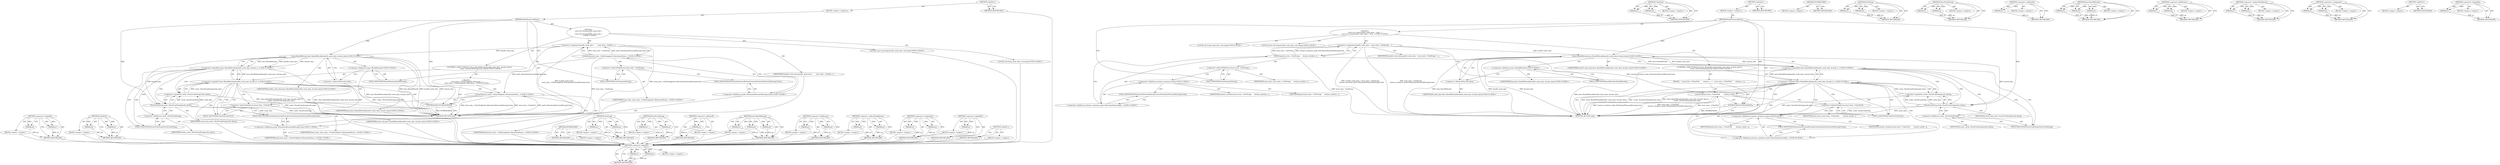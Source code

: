 digraph "&lt;operator&gt;.logicalNot" {
vulnerable_83 [label=<(METHOD,&lt;operator&gt;.logicalOr)>];
vulnerable_84 [label=<(PARAM,p1)>];
vulnerable_85 [label=<(PARAM,p2)>];
vulnerable_86 [label=<(BLOCK,&lt;empty&gt;,&lt;empty&gt;)>];
vulnerable_87 [label=<(METHOD_RETURN,ANY)>];
vulnerable_107 [label=<(METHOD,ClearPref)>];
vulnerable_108 [label=<(PARAM,p1)>];
vulnerable_109 [label=<(PARAM,p2)>];
vulnerable_110 [label=<(BLOCK,&lt;empty&gt;,&lt;empty&gt;)>];
vulnerable_111 [label=<(METHOD_RETURN,ANY)>];
vulnerable_6 [label=<(METHOD,&lt;global&gt;)<SUB>1</SUB>>];
vulnerable_7 [label=<(BLOCK,&lt;empty&gt;,&lt;empty&gt;)<SUB>1</SUB>>];
vulnerable_8 [label=<(METHOD,ReadFromLocalState)<SUB>1</SUB>>];
vulnerable_9 [label="<(BLOCK,{
  const std::string base64_cache_data =
     ...,{
  const std::string base64_cache_data =
     ...)<SUB>1</SUB>>"];
vulnerable_10 [label="<(LOCAL,const std.string base64_cache_data: std.string)<SUB>2</SUB>>"];
vulnerable_11 [label=<(&lt;operator&gt;.assignment,base64_cache_data =
      local_state_-&gt;GetStri...)<SUB>2</SUB>>];
vulnerable_12 [label=<(IDENTIFIER,base64_cache_data,base64_cache_data =
      local_state_-&gt;GetStri...)<SUB>2</SUB>>];
vulnerable_13 [label="<(GetString,local_state_-&gt;GetString(prefs::kVariationsPermu...)<SUB>3</SUB>>"];
vulnerable_14 [label=<(&lt;operator&gt;.indirectFieldAccess,local_state_-&gt;GetString)<SUB>3</SUB>>];
vulnerable_15 [label="<(IDENTIFIER,local_state_,local_state_-&gt;GetString(prefs::kVariationsPermu...)<SUB>3</SUB>>"];
vulnerable_16 [label=<(FIELD_IDENTIFIER,GetString,GetString)<SUB>3</SUB>>];
vulnerable_17 [label="<(&lt;operator&gt;.fieldAccess,prefs::kVariationsPermutedEntropyCache)<SUB>3</SUB>>"];
vulnerable_18 [label="<(IDENTIFIER,prefs,local_state_-&gt;GetString(prefs::kVariationsPermu...)<SUB>3</SUB>>"];
vulnerable_19 [label=<(FIELD_IDENTIFIER,kVariationsPermutedEntropyCache,kVariationsPermutedEntropyCache)<SUB>3</SUB>>];
vulnerable_20 [label="<(LOCAL,std.string cache_data: std.string)<SUB>4</SUB>>"];
vulnerable_21 [label="<(CONTROL_STRUCTURE,IF,if (!base::Base64Decode(base64_cache_data, &amp;cache_data) ||
       !cache_.ParseFromString(cache_data)))<SUB>5</SUB>>"];
vulnerable_22 [label="<(&lt;operator&gt;.logicalOr,!base::Base64Decode(base64_cache_data, &amp;cache_d...)<SUB>5</SUB>>"];
vulnerable_23 [label="<(&lt;operator&gt;.logicalNot,!base::Base64Decode(base64_cache_data, &amp;cache_d...)<SUB>5</SUB>>"];
vulnerable_24 [label="<(base.Base64Decode,base::Base64Decode(base64_cache_data, &amp;cache_data))<SUB>5</SUB>>"];
vulnerable_25 [label="<(&lt;operator&gt;.fieldAccess,base::Base64Decode)<SUB>5</SUB>>"];
vulnerable_26 [label="<(IDENTIFIER,base,base::Base64Decode(base64_cache_data, &amp;cache_data))<SUB>5</SUB>>"];
vulnerable_27 [label=<(FIELD_IDENTIFIER,Base64Decode,Base64Decode)<SUB>5</SUB>>];
vulnerable_28 [label="<(IDENTIFIER,base64_cache_data,base::Base64Decode(base64_cache_data, &amp;cache_data))<SUB>5</SUB>>"];
vulnerable_29 [label=<(&lt;operator&gt;.addressOf,&amp;cache_data)<SUB>5</SUB>>];
vulnerable_30 [label="<(IDENTIFIER,cache_data,base::Base64Decode(base64_cache_data, &amp;cache_data))<SUB>5</SUB>>"];
vulnerable_31 [label=<(&lt;operator&gt;.logicalNot,!cache_.ParseFromString(cache_data))<SUB>6</SUB>>];
vulnerable_32 [label=<(ParseFromString,cache_.ParseFromString(cache_data))<SUB>6</SUB>>];
vulnerable_33 [label=<(&lt;operator&gt;.fieldAccess,cache_.ParseFromString)<SUB>6</SUB>>];
vulnerable_34 [label=<(IDENTIFIER,cache_,cache_.ParseFromString(cache_data))<SUB>6</SUB>>];
vulnerable_35 [label=<(FIELD_IDENTIFIER,ParseFromString,ParseFromString)<SUB>6</SUB>>];
vulnerable_36 [label=<(IDENTIFIER,cache_data,cache_.ParseFromString(cache_data))<SUB>6</SUB>>];
vulnerable_37 [label="<(BLOCK,{
    local_state_-&gt;ClearPref(prefs::kVariation...,{
    local_state_-&gt;ClearPref(prefs::kVariation...)<SUB>6</SUB>>"];
vulnerable_38 [label="<(ClearPref,local_state_-&gt;ClearPref(prefs::kVariationsPermu...)<SUB>7</SUB>>"];
vulnerable_39 [label=<(&lt;operator&gt;.indirectFieldAccess,local_state_-&gt;ClearPref)<SUB>7</SUB>>];
vulnerable_40 [label="<(IDENTIFIER,local_state_,local_state_-&gt;ClearPref(prefs::kVariationsPermu...)<SUB>7</SUB>>"];
vulnerable_41 [label=<(FIELD_IDENTIFIER,ClearPref,ClearPref)<SUB>7</SUB>>];
vulnerable_42 [label="<(&lt;operator&gt;.fieldAccess,prefs::kVariationsPermutedEntropyCache)<SUB>7</SUB>>"];
vulnerable_43 [label="<(IDENTIFIER,prefs,local_state_-&gt;ClearPref(prefs::kVariationsPermu...)<SUB>7</SUB>>"];
vulnerable_44 [label=<(FIELD_IDENTIFIER,kVariationsPermutedEntropyCache,kVariationsPermutedEntropyCache)<SUB>7</SUB>>];
vulnerable_45 [label=<(NOTREACHED,NOTREACHED())<SUB>8</SUB>>];
vulnerable_46 [label=<(METHOD_RETURN,void)<SUB>1</SUB>>];
vulnerable_48 [label=<(METHOD_RETURN,ANY)<SUB>1</SUB>>];
vulnerable_112 [label=<(METHOD,NOTREACHED)>];
vulnerable_113 [label=<(BLOCK,&lt;empty&gt;,&lt;empty&gt;)>];
vulnerable_114 [label=<(METHOD_RETURN,ANY)>];
vulnerable_68 [label=<(METHOD,GetString)>];
vulnerable_69 [label=<(PARAM,p1)>];
vulnerable_70 [label=<(PARAM,p2)>];
vulnerable_71 [label=<(BLOCK,&lt;empty&gt;,&lt;empty&gt;)>];
vulnerable_72 [label=<(METHOD_RETURN,ANY)>];
vulnerable_102 [label=<(METHOD,ParseFromString)>];
vulnerable_103 [label=<(PARAM,p1)>];
vulnerable_104 [label=<(PARAM,p2)>];
vulnerable_105 [label=<(BLOCK,&lt;empty&gt;,&lt;empty&gt;)>];
vulnerable_106 [label=<(METHOD_RETURN,ANY)>];
vulnerable_98 [label=<(METHOD,&lt;operator&gt;.addressOf)>];
vulnerable_99 [label=<(PARAM,p1)>];
vulnerable_100 [label=<(BLOCK,&lt;empty&gt;,&lt;empty&gt;)>];
vulnerable_101 [label=<(METHOD_RETURN,ANY)>];
vulnerable_92 [label=<(METHOD,base.Base64Decode)>];
vulnerable_93 [label=<(PARAM,p1)>];
vulnerable_94 [label=<(PARAM,p2)>];
vulnerable_95 [label=<(PARAM,p3)>];
vulnerable_96 [label=<(BLOCK,&lt;empty&gt;,&lt;empty&gt;)>];
vulnerable_97 [label=<(METHOD_RETURN,ANY)>];
vulnerable_78 [label=<(METHOD,&lt;operator&gt;.fieldAccess)>];
vulnerable_79 [label=<(PARAM,p1)>];
vulnerable_80 [label=<(PARAM,p2)>];
vulnerable_81 [label=<(BLOCK,&lt;empty&gt;,&lt;empty&gt;)>];
vulnerable_82 [label=<(METHOD_RETURN,ANY)>];
vulnerable_73 [label=<(METHOD,&lt;operator&gt;.indirectFieldAccess)>];
vulnerable_74 [label=<(PARAM,p1)>];
vulnerable_75 [label=<(PARAM,p2)>];
vulnerable_76 [label=<(BLOCK,&lt;empty&gt;,&lt;empty&gt;)>];
vulnerable_77 [label=<(METHOD_RETURN,ANY)>];
vulnerable_63 [label=<(METHOD,&lt;operator&gt;.assignment)>];
vulnerable_64 [label=<(PARAM,p1)>];
vulnerable_65 [label=<(PARAM,p2)>];
vulnerable_66 [label=<(BLOCK,&lt;empty&gt;,&lt;empty&gt;)>];
vulnerable_67 [label=<(METHOD_RETURN,ANY)>];
vulnerable_57 [label=<(METHOD,&lt;global&gt;)<SUB>1</SUB>>];
vulnerable_58 [label=<(BLOCK,&lt;empty&gt;,&lt;empty&gt;)>];
vulnerable_59 [label=<(METHOD_RETURN,ANY)>];
vulnerable_88 [label=<(METHOD,&lt;operator&gt;.logicalNot)>];
vulnerable_89 [label=<(PARAM,p1)>];
vulnerable_90 [label=<(BLOCK,&lt;empty&gt;,&lt;empty&gt;)>];
vulnerable_91 [label=<(METHOD_RETURN,ANY)>];
fixed_89 [label=<(METHOD,&lt;operator&gt;.logicalOr)>];
fixed_90 [label=<(PARAM,p1)>];
fixed_91 [label=<(PARAM,p2)>];
fixed_92 [label=<(BLOCK,&lt;empty&gt;,&lt;empty&gt;)>];
fixed_93 [label=<(METHOD_RETURN,ANY)>];
fixed_113 [label=<(METHOD,ClearPref)>];
fixed_114 [label=<(PARAM,p1)>];
fixed_115 [label=<(PARAM,p2)>];
fixed_116 [label=<(BLOCK,&lt;empty&gt;,&lt;empty&gt;)>];
fixed_117 [label=<(METHOD_RETURN,ANY)>];
fixed_6 [label=<(METHOD,&lt;global&gt;)<SUB>1</SUB>>];
fixed_7 [label=<(BLOCK,&lt;empty&gt;,&lt;empty&gt;)<SUB>1</SUB>>];
fixed_8 [label=<(METHOD,ReadFromLocalState)<SUB>1</SUB>>];
fixed_9 [label="<(BLOCK,{
  const std::string base64_cache_data = local...,{
  const std::string base64_cache_data = local...)<SUB>1</SUB>>"];
fixed_10 [label="<(LOCAL,const std.string base64_cache_data: std.string)<SUB>2</SUB>>"];
fixed_11 [label=<(&lt;operator&gt;.assignment,base64_cache_data = local_state_-&gt;GetString(
  ...)<SUB>2</SUB>>];
fixed_12 [label=<(IDENTIFIER,base64_cache_data,base64_cache_data = local_state_-&gt;GetString(
  ...)<SUB>2</SUB>>];
fixed_13 [label=<(GetString,local_state_-&gt;GetString(
      chrome_variation...)<SUB>2</SUB>>];
fixed_14 [label=<(&lt;operator&gt;.indirectFieldAccess,local_state_-&gt;GetString)<SUB>2</SUB>>];
fixed_15 [label=<(IDENTIFIER,local_state_,local_state_-&gt;GetString(
      chrome_variation...)<SUB>2</SUB>>];
fixed_16 [label=<(FIELD_IDENTIFIER,GetString,GetString)<SUB>2</SUB>>];
fixed_17 [label="<(&lt;operator&gt;.fieldAccess,chrome_variations::prefs::kVariationsPermutedEn...)<SUB>3</SUB>>"];
fixed_18 [label="<(&lt;operator&gt;.fieldAccess,chrome_variations::prefs)<SUB>3</SUB>>"];
fixed_19 [label=<(IDENTIFIER,chrome_variations,local_state_-&gt;GetString(
      chrome_variation...)<SUB>3</SUB>>];
fixed_20 [label=<(IDENTIFIER,prefs,local_state_-&gt;GetString(
      chrome_variation...)<SUB>3</SUB>>];
fixed_21 [label=<(FIELD_IDENTIFIER,kVariationsPermutedEntropyCache,kVariationsPermutedEntropyCache)<SUB>3</SUB>>];
fixed_22 [label="<(LOCAL,std.string cache_data: std.string)<SUB>4</SUB>>"];
fixed_23 [label="<(CONTROL_STRUCTURE,IF,if (!base::Base64Decode(base64_cache_data, &amp;cache_data) ||
       !cache_.ParseFromString(cache_data)))<SUB>5</SUB>>"];
fixed_24 [label="<(&lt;operator&gt;.logicalOr,!base::Base64Decode(base64_cache_data, &amp;cache_d...)<SUB>5</SUB>>"];
fixed_25 [label="<(&lt;operator&gt;.logicalNot,!base::Base64Decode(base64_cache_data, &amp;cache_d...)<SUB>5</SUB>>"];
fixed_26 [label="<(base.Base64Decode,base::Base64Decode(base64_cache_data, &amp;cache_data))<SUB>5</SUB>>"];
fixed_27 [label="<(&lt;operator&gt;.fieldAccess,base::Base64Decode)<SUB>5</SUB>>"];
fixed_28 [label="<(IDENTIFIER,base,base::Base64Decode(base64_cache_data, &amp;cache_data))<SUB>5</SUB>>"];
fixed_29 [label=<(FIELD_IDENTIFIER,Base64Decode,Base64Decode)<SUB>5</SUB>>];
fixed_30 [label="<(IDENTIFIER,base64_cache_data,base::Base64Decode(base64_cache_data, &amp;cache_data))<SUB>5</SUB>>"];
fixed_31 [label=<(&lt;operator&gt;.addressOf,&amp;cache_data)<SUB>5</SUB>>];
fixed_32 [label="<(IDENTIFIER,cache_data,base::Base64Decode(base64_cache_data, &amp;cache_data))<SUB>5</SUB>>"];
fixed_33 [label=<(&lt;operator&gt;.logicalNot,!cache_.ParseFromString(cache_data))<SUB>6</SUB>>];
fixed_34 [label=<(ParseFromString,cache_.ParseFromString(cache_data))<SUB>6</SUB>>];
fixed_35 [label=<(&lt;operator&gt;.fieldAccess,cache_.ParseFromString)<SUB>6</SUB>>];
fixed_36 [label=<(IDENTIFIER,cache_,cache_.ParseFromString(cache_data))<SUB>6</SUB>>];
fixed_37 [label=<(FIELD_IDENTIFIER,ParseFromString,ParseFromString)<SUB>6</SUB>>];
fixed_38 [label=<(IDENTIFIER,cache_data,cache_.ParseFromString(cache_data))<SUB>6</SUB>>];
fixed_39 [label=<(BLOCK,{
    local_state_-&gt;ClearPref(
        chrome_v...,{
    local_state_-&gt;ClearPref(
        chrome_v...)<SUB>6</SUB>>];
fixed_40 [label=<(ClearPref,local_state_-&gt;ClearPref(
        chrome_variati...)<SUB>7</SUB>>];
fixed_41 [label=<(&lt;operator&gt;.indirectFieldAccess,local_state_-&gt;ClearPref)<SUB>7</SUB>>];
fixed_42 [label=<(IDENTIFIER,local_state_,local_state_-&gt;ClearPref(
        chrome_variati...)<SUB>7</SUB>>];
fixed_43 [label=<(FIELD_IDENTIFIER,ClearPref,ClearPref)<SUB>7</SUB>>];
fixed_44 [label="<(&lt;operator&gt;.fieldAccess,chrome_variations::prefs::kVariationsPermutedEn...)<SUB>8</SUB>>"];
fixed_45 [label="<(&lt;operator&gt;.fieldAccess,chrome_variations::prefs)<SUB>8</SUB>>"];
fixed_46 [label=<(IDENTIFIER,chrome_variations,local_state_-&gt;ClearPref(
        chrome_variati...)<SUB>8</SUB>>];
fixed_47 [label=<(IDENTIFIER,prefs,local_state_-&gt;ClearPref(
        chrome_variati...)<SUB>8</SUB>>];
fixed_48 [label=<(FIELD_IDENTIFIER,kVariationsPermutedEntropyCache,kVariationsPermutedEntropyCache)<SUB>8</SUB>>];
fixed_49 [label=<(NOTREACHED,NOTREACHED())<SUB>9</SUB>>];
fixed_50 [label=<(METHOD_RETURN,void)<SUB>1</SUB>>];
fixed_52 [label=<(METHOD_RETURN,ANY)<SUB>1</SUB>>];
fixed_118 [label=<(METHOD,NOTREACHED)>];
fixed_119 [label=<(BLOCK,&lt;empty&gt;,&lt;empty&gt;)>];
fixed_120 [label=<(METHOD_RETURN,ANY)>];
fixed_74 [label=<(METHOD,GetString)>];
fixed_75 [label=<(PARAM,p1)>];
fixed_76 [label=<(PARAM,p2)>];
fixed_77 [label=<(BLOCK,&lt;empty&gt;,&lt;empty&gt;)>];
fixed_78 [label=<(METHOD_RETURN,ANY)>];
fixed_108 [label=<(METHOD,ParseFromString)>];
fixed_109 [label=<(PARAM,p1)>];
fixed_110 [label=<(PARAM,p2)>];
fixed_111 [label=<(BLOCK,&lt;empty&gt;,&lt;empty&gt;)>];
fixed_112 [label=<(METHOD_RETURN,ANY)>];
fixed_104 [label=<(METHOD,&lt;operator&gt;.addressOf)>];
fixed_105 [label=<(PARAM,p1)>];
fixed_106 [label=<(BLOCK,&lt;empty&gt;,&lt;empty&gt;)>];
fixed_107 [label=<(METHOD_RETURN,ANY)>];
fixed_98 [label=<(METHOD,base.Base64Decode)>];
fixed_99 [label=<(PARAM,p1)>];
fixed_100 [label=<(PARAM,p2)>];
fixed_101 [label=<(PARAM,p3)>];
fixed_102 [label=<(BLOCK,&lt;empty&gt;,&lt;empty&gt;)>];
fixed_103 [label=<(METHOD_RETURN,ANY)>];
fixed_84 [label=<(METHOD,&lt;operator&gt;.fieldAccess)>];
fixed_85 [label=<(PARAM,p1)>];
fixed_86 [label=<(PARAM,p2)>];
fixed_87 [label=<(BLOCK,&lt;empty&gt;,&lt;empty&gt;)>];
fixed_88 [label=<(METHOD_RETURN,ANY)>];
fixed_79 [label=<(METHOD,&lt;operator&gt;.indirectFieldAccess)>];
fixed_80 [label=<(PARAM,p1)>];
fixed_81 [label=<(PARAM,p2)>];
fixed_82 [label=<(BLOCK,&lt;empty&gt;,&lt;empty&gt;)>];
fixed_83 [label=<(METHOD_RETURN,ANY)>];
fixed_69 [label=<(METHOD,&lt;operator&gt;.assignment)>];
fixed_70 [label=<(PARAM,p1)>];
fixed_71 [label=<(PARAM,p2)>];
fixed_72 [label=<(BLOCK,&lt;empty&gt;,&lt;empty&gt;)>];
fixed_73 [label=<(METHOD_RETURN,ANY)>];
fixed_63 [label=<(METHOD,&lt;global&gt;)<SUB>1</SUB>>];
fixed_64 [label=<(BLOCK,&lt;empty&gt;,&lt;empty&gt;)>];
fixed_65 [label=<(METHOD_RETURN,ANY)>];
fixed_94 [label=<(METHOD,&lt;operator&gt;.logicalNot)>];
fixed_95 [label=<(PARAM,p1)>];
fixed_96 [label=<(BLOCK,&lt;empty&gt;,&lt;empty&gt;)>];
fixed_97 [label=<(METHOD_RETURN,ANY)>];
vulnerable_83 -> vulnerable_84  [key=0, label="AST: "];
vulnerable_83 -> vulnerable_84  [key=1, label="DDG: "];
vulnerable_83 -> vulnerable_86  [key=0, label="AST: "];
vulnerable_83 -> vulnerable_85  [key=0, label="AST: "];
vulnerable_83 -> vulnerable_85  [key=1, label="DDG: "];
vulnerable_83 -> vulnerable_87  [key=0, label="AST: "];
vulnerable_83 -> vulnerable_87  [key=1, label="CFG: "];
vulnerable_84 -> vulnerable_87  [key=0, label="DDG: p1"];
vulnerable_85 -> vulnerable_87  [key=0, label="DDG: p2"];
vulnerable_86 -> fixed_89  [key=0];
vulnerable_87 -> fixed_89  [key=0];
vulnerable_107 -> vulnerable_108  [key=0, label="AST: "];
vulnerable_107 -> vulnerable_108  [key=1, label="DDG: "];
vulnerable_107 -> vulnerable_110  [key=0, label="AST: "];
vulnerable_107 -> vulnerable_109  [key=0, label="AST: "];
vulnerable_107 -> vulnerable_109  [key=1, label="DDG: "];
vulnerable_107 -> vulnerable_111  [key=0, label="AST: "];
vulnerable_107 -> vulnerable_111  [key=1, label="CFG: "];
vulnerable_108 -> vulnerable_111  [key=0, label="DDG: p1"];
vulnerable_109 -> vulnerable_111  [key=0, label="DDG: p2"];
vulnerable_110 -> fixed_89  [key=0];
vulnerable_111 -> fixed_89  [key=0];
vulnerable_6 -> vulnerable_7  [key=0, label="AST: "];
vulnerable_6 -> vulnerable_48  [key=0, label="AST: "];
vulnerable_6 -> vulnerable_48  [key=1, label="CFG: "];
vulnerable_7 -> vulnerable_8  [key=0, label="AST: "];
vulnerable_8 -> vulnerable_9  [key=0, label="AST: "];
vulnerable_8 -> vulnerable_46  [key=0, label="AST: "];
vulnerable_8 -> vulnerable_16  [key=0, label="CFG: "];
vulnerable_8 -> vulnerable_45  [key=0, label="DDG: "];
vulnerable_8 -> vulnerable_24  [key=0, label="DDG: "];
vulnerable_8 -> vulnerable_32  [key=0, label="DDG: "];
vulnerable_9 -> vulnerable_10  [key=0, label="AST: "];
vulnerable_9 -> vulnerable_11  [key=0, label="AST: "];
vulnerable_9 -> vulnerable_20  [key=0, label="AST: "];
vulnerable_9 -> vulnerable_21  [key=0, label="AST: "];
vulnerable_10 -> fixed_89  [key=0];
vulnerable_11 -> vulnerable_12  [key=0, label="AST: "];
vulnerable_11 -> vulnerable_13  [key=0, label="AST: "];
vulnerable_11 -> vulnerable_27  [key=0, label="CFG: "];
vulnerable_11 -> vulnerable_46  [key=0, label="DDG: local_state_-&gt;GetString(prefs::kVariationsPermutedEntropyCache)"];
vulnerable_11 -> vulnerable_46  [key=1, label="DDG: base64_cache_data =
      local_state_-&gt;GetString(prefs::kVariationsPermutedEntropyCache)"];
vulnerable_11 -> vulnerable_24  [key=0, label="DDG: base64_cache_data"];
vulnerable_12 -> fixed_89  [key=0];
vulnerable_13 -> vulnerable_14  [key=0, label="AST: "];
vulnerable_13 -> vulnerable_17  [key=0, label="AST: "];
vulnerable_13 -> vulnerable_11  [key=0, label="CFG: "];
vulnerable_13 -> vulnerable_11  [key=1, label="DDG: local_state_-&gt;GetString"];
vulnerable_13 -> vulnerable_11  [key=2, label="DDG: prefs::kVariationsPermutedEntropyCache"];
vulnerable_13 -> vulnerable_46  [key=0, label="DDG: local_state_-&gt;GetString"];
vulnerable_13 -> vulnerable_38  [key=0, label="DDG: prefs::kVariationsPermutedEntropyCache"];
vulnerable_14 -> vulnerable_15  [key=0, label="AST: "];
vulnerable_14 -> vulnerable_16  [key=0, label="AST: "];
vulnerable_14 -> vulnerable_19  [key=0, label="CFG: "];
vulnerable_15 -> fixed_89  [key=0];
vulnerable_16 -> vulnerable_14  [key=0, label="CFG: "];
vulnerable_17 -> vulnerable_18  [key=0, label="AST: "];
vulnerable_17 -> vulnerable_19  [key=0, label="AST: "];
vulnerable_17 -> vulnerable_13  [key=0, label="CFG: "];
vulnerable_18 -> fixed_89  [key=0];
vulnerable_19 -> vulnerable_17  [key=0, label="CFG: "];
vulnerable_20 -> fixed_89  [key=0];
vulnerable_21 -> vulnerable_22  [key=0, label="AST: "];
vulnerable_21 -> vulnerable_37  [key=0, label="AST: "];
vulnerable_22 -> vulnerable_23  [key=0, label="AST: "];
vulnerable_22 -> vulnerable_31  [key=0, label="AST: "];
vulnerable_22 -> vulnerable_46  [key=0, label="CFG: "];
vulnerable_22 -> vulnerable_46  [key=1, label="DDG: !base::Base64Decode(base64_cache_data, &amp;cache_data)"];
vulnerable_22 -> vulnerable_46  [key=2, label="DDG: !cache_.ParseFromString(cache_data)"];
vulnerable_22 -> vulnerable_46  [key=3, label="DDG: !base::Base64Decode(base64_cache_data, &amp;cache_data) ||
       !cache_.ParseFromString(cache_data)"];
vulnerable_22 -> vulnerable_41  [key=0, label="CFG: "];
vulnerable_22 -> vulnerable_41  [key=1, label="CDG: "];
vulnerable_22 -> vulnerable_42  [key=0, label="CDG: "];
vulnerable_22 -> vulnerable_44  [key=0, label="CDG: "];
vulnerable_22 -> vulnerable_38  [key=0, label="CDG: "];
vulnerable_22 -> vulnerable_45  [key=0, label="CDG: "];
vulnerable_22 -> vulnerable_39  [key=0, label="CDG: "];
vulnerable_23 -> vulnerable_24  [key=0, label="AST: "];
vulnerable_23 -> vulnerable_22  [key=0, label="CFG: "];
vulnerable_23 -> vulnerable_22  [key=1, label="DDG: base::Base64Decode(base64_cache_data, &amp;cache_data)"];
vulnerable_23 -> vulnerable_35  [key=0, label="CFG: "];
vulnerable_23 -> vulnerable_35  [key=1, label="CDG: "];
vulnerable_23 -> vulnerable_46  [key=0, label="DDG: base::Base64Decode(base64_cache_data, &amp;cache_data)"];
vulnerable_23 -> vulnerable_32  [key=0, label="CDG: "];
vulnerable_23 -> vulnerable_33  [key=0, label="CDG: "];
vulnerable_23 -> vulnerable_31  [key=0, label="CDG: "];
vulnerable_24 -> vulnerable_25  [key=0, label="AST: "];
vulnerable_24 -> vulnerable_28  [key=0, label="AST: "];
vulnerable_24 -> vulnerable_29  [key=0, label="AST: "];
vulnerable_24 -> vulnerable_23  [key=0, label="CFG: "];
vulnerable_24 -> vulnerable_23  [key=1, label="DDG: base::Base64Decode"];
vulnerable_24 -> vulnerable_23  [key=2, label="DDG: base64_cache_data"];
vulnerable_24 -> vulnerable_23  [key=3, label="DDG: &amp;cache_data"];
vulnerable_24 -> vulnerable_46  [key=0, label="DDG: base::Base64Decode"];
vulnerable_24 -> vulnerable_46  [key=1, label="DDG: base64_cache_data"];
vulnerable_24 -> vulnerable_46  [key=2, label="DDG: &amp;cache_data"];
vulnerable_24 -> vulnerable_32  [key=0, label="DDG: &amp;cache_data"];
vulnerable_25 -> vulnerable_26  [key=0, label="AST: "];
vulnerable_25 -> vulnerable_27  [key=0, label="AST: "];
vulnerable_25 -> vulnerable_29  [key=0, label="CFG: "];
vulnerable_26 -> fixed_89  [key=0];
vulnerable_27 -> vulnerable_25  [key=0, label="CFG: "];
vulnerable_28 -> fixed_89  [key=0];
vulnerable_29 -> vulnerable_30  [key=0, label="AST: "];
vulnerable_29 -> vulnerable_24  [key=0, label="CFG: "];
vulnerable_30 -> fixed_89  [key=0];
vulnerable_31 -> vulnerable_32  [key=0, label="AST: "];
vulnerable_31 -> vulnerable_22  [key=0, label="CFG: "];
vulnerable_31 -> vulnerable_22  [key=1, label="DDG: cache_.ParseFromString(cache_data)"];
vulnerable_31 -> vulnerable_46  [key=0, label="DDG: cache_.ParseFromString(cache_data)"];
vulnerable_32 -> vulnerable_33  [key=0, label="AST: "];
vulnerable_32 -> vulnerable_36  [key=0, label="AST: "];
vulnerable_32 -> vulnerable_31  [key=0, label="CFG: "];
vulnerable_32 -> vulnerable_31  [key=1, label="DDG: cache_.ParseFromString"];
vulnerable_32 -> vulnerable_31  [key=2, label="DDG: cache_data"];
vulnerable_32 -> vulnerable_46  [key=0, label="DDG: cache_.ParseFromString"];
vulnerable_32 -> vulnerable_46  [key=1, label="DDG: cache_data"];
vulnerable_33 -> vulnerable_34  [key=0, label="AST: "];
vulnerable_33 -> vulnerable_35  [key=0, label="AST: "];
vulnerable_33 -> vulnerable_32  [key=0, label="CFG: "];
vulnerable_34 -> fixed_89  [key=0];
vulnerable_35 -> vulnerable_33  [key=0, label="CFG: "];
vulnerable_36 -> fixed_89  [key=0];
vulnerable_37 -> vulnerable_38  [key=0, label="AST: "];
vulnerable_37 -> vulnerable_45  [key=0, label="AST: "];
vulnerable_38 -> vulnerable_39  [key=0, label="AST: "];
vulnerable_38 -> vulnerable_42  [key=0, label="AST: "];
vulnerable_38 -> vulnerable_45  [key=0, label="CFG: "];
vulnerable_38 -> vulnerable_46  [key=0, label="DDG: local_state_-&gt;ClearPref"];
vulnerable_38 -> vulnerable_46  [key=1, label="DDG: prefs::kVariationsPermutedEntropyCache"];
vulnerable_38 -> vulnerable_46  [key=2, label="DDG: local_state_-&gt;ClearPref(prefs::kVariationsPermutedEntropyCache)"];
vulnerable_39 -> vulnerable_40  [key=0, label="AST: "];
vulnerable_39 -> vulnerable_41  [key=0, label="AST: "];
vulnerable_39 -> vulnerable_44  [key=0, label="CFG: "];
vulnerable_40 -> fixed_89  [key=0];
vulnerable_41 -> vulnerable_39  [key=0, label="CFG: "];
vulnerable_42 -> vulnerable_43  [key=0, label="AST: "];
vulnerable_42 -> vulnerable_44  [key=0, label="AST: "];
vulnerable_42 -> vulnerable_38  [key=0, label="CFG: "];
vulnerable_43 -> fixed_89  [key=0];
vulnerable_44 -> vulnerable_42  [key=0, label="CFG: "];
vulnerable_45 -> vulnerable_46  [key=0, label="CFG: "];
vulnerable_45 -> vulnerable_46  [key=1, label="DDG: NOTREACHED()"];
vulnerable_46 -> fixed_89  [key=0];
vulnerable_48 -> fixed_89  [key=0];
vulnerable_112 -> vulnerable_113  [key=0, label="AST: "];
vulnerable_112 -> vulnerable_114  [key=0, label="AST: "];
vulnerable_112 -> vulnerable_114  [key=1, label="CFG: "];
vulnerable_113 -> fixed_89  [key=0];
vulnerable_114 -> fixed_89  [key=0];
vulnerable_68 -> vulnerable_69  [key=0, label="AST: "];
vulnerable_68 -> vulnerable_69  [key=1, label="DDG: "];
vulnerable_68 -> vulnerable_71  [key=0, label="AST: "];
vulnerable_68 -> vulnerable_70  [key=0, label="AST: "];
vulnerable_68 -> vulnerable_70  [key=1, label="DDG: "];
vulnerable_68 -> vulnerable_72  [key=0, label="AST: "];
vulnerable_68 -> vulnerable_72  [key=1, label="CFG: "];
vulnerable_69 -> vulnerable_72  [key=0, label="DDG: p1"];
vulnerable_70 -> vulnerable_72  [key=0, label="DDG: p2"];
vulnerable_71 -> fixed_89  [key=0];
vulnerable_72 -> fixed_89  [key=0];
vulnerable_102 -> vulnerable_103  [key=0, label="AST: "];
vulnerable_102 -> vulnerable_103  [key=1, label="DDG: "];
vulnerable_102 -> vulnerable_105  [key=0, label="AST: "];
vulnerable_102 -> vulnerable_104  [key=0, label="AST: "];
vulnerable_102 -> vulnerable_104  [key=1, label="DDG: "];
vulnerable_102 -> vulnerable_106  [key=0, label="AST: "];
vulnerable_102 -> vulnerable_106  [key=1, label="CFG: "];
vulnerable_103 -> vulnerable_106  [key=0, label="DDG: p1"];
vulnerable_104 -> vulnerable_106  [key=0, label="DDG: p2"];
vulnerable_105 -> fixed_89  [key=0];
vulnerable_106 -> fixed_89  [key=0];
vulnerable_98 -> vulnerable_99  [key=0, label="AST: "];
vulnerable_98 -> vulnerable_99  [key=1, label="DDG: "];
vulnerable_98 -> vulnerable_100  [key=0, label="AST: "];
vulnerable_98 -> vulnerable_101  [key=0, label="AST: "];
vulnerable_98 -> vulnerable_101  [key=1, label="CFG: "];
vulnerable_99 -> vulnerable_101  [key=0, label="DDG: p1"];
vulnerable_100 -> fixed_89  [key=0];
vulnerable_101 -> fixed_89  [key=0];
vulnerable_92 -> vulnerable_93  [key=0, label="AST: "];
vulnerable_92 -> vulnerable_93  [key=1, label="DDG: "];
vulnerable_92 -> vulnerable_96  [key=0, label="AST: "];
vulnerable_92 -> vulnerable_94  [key=0, label="AST: "];
vulnerable_92 -> vulnerable_94  [key=1, label="DDG: "];
vulnerable_92 -> vulnerable_97  [key=0, label="AST: "];
vulnerable_92 -> vulnerable_97  [key=1, label="CFG: "];
vulnerable_92 -> vulnerable_95  [key=0, label="AST: "];
vulnerable_92 -> vulnerable_95  [key=1, label="DDG: "];
vulnerable_93 -> vulnerable_97  [key=0, label="DDG: p1"];
vulnerable_94 -> vulnerable_97  [key=0, label="DDG: p2"];
vulnerable_95 -> vulnerable_97  [key=0, label="DDG: p3"];
vulnerable_96 -> fixed_89  [key=0];
vulnerable_97 -> fixed_89  [key=0];
vulnerable_78 -> vulnerable_79  [key=0, label="AST: "];
vulnerable_78 -> vulnerable_79  [key=1, label="DDG: "];
vulnerable_78 -> vulnerable_81  [key=0, label="AST: "];
vulnerable_78 -> vulnerable_80  [key=0, label="AST: "];
vulnerable_78 -> vulnerable_80  [key=1, label="DDG: "];
vulnerable_78 -> vulnerable_82  [key=0, label="AST: "];
vulnerable_78 -> vulnerable_82  [key=1, label="CFG: "];
vulnerable_79 -> vulnerable_82  [key=0, label="DDG: p1"];
vulnerable_80 -> vulnerable_82  [key=0, label="DDG: p2"];
vulnerable_81 -> fixed_89  [key=0];
vulnerable_82 -> fixed_89  [key=0];
vulnerable_73 -> vulnerable_74  [key=0, label="AST: "];
vulnerable_73 -> vulnerable_74  [key=1, label="DDG: "];
vulnerable_73 -> vulnerable_76  [key=0, label="AST: "];
vulnerable_73 -> vulnerable_75  [key=0, label="AST: "];
vulnerable_73 -> vulnerable_75  [key=1, label="DDG: "];
vulnerable_73 -> vulnerable_77  [key=0, label="AST: "];
vulnerable_73 -> vulnerable_77  [key=1, label="CFG: "];
vulnerable_74 -> vulnerable_77  [key=0, label="DDG: p1"];
vulnerable_75 -> vulnerable_77  [key=0, label="DDG: p2"];
vulnerable_76 -> fixed_89  [key=0];
vulnerable_77 -> fixed_89  [key=0];
vulnerable_63 -> vulnerable_64  [key=0, label="AST: "];
vulnerable_63 -> vulnerable_64  [key=1, label="DDG: "];
vulnerable_63 -> vulnerable_66  [key=0, label="AST: "];
vulnerable_63 -> vulnerable_65  [key=0, label="AST: "];
vulnerable_63 -> vulnerable_65  [key=1, label="DDG: "];
vulnerable_63 -> vulnerable_67  [key=0, label="AST: "];
vulnerable_63 -> vulnerable_67  [key=1, label="CFG: "];
vulnerable_64 -> vulnerable_67  [key=0, label="DDG: p1"];
vulnerable_65 -> vulnerable_67  [key=0, label="DDG: p2"];
vulnerable_66 -> fixed_89  [key=0];
vulnerable_67 -> fixed_89  [key=0];
vulnerable_57 -> vulnerable_58  [key=0, label="AST: "];
vulnerable_57 -> vulnerable_59  [key=0, label="AST: "];
vulnerable_57 -> vulnerable_59  [key=1, label="CFG: "];
vulnerable_58 -> fixed_89  [key=0];
vulnerable_59 -> fixed_89  [key=0];
vulnerable_88 -> vulnerable_89  [key=0, label="AST: "];
vulnerable_88 -> vulnerable_89  [key=1, label="DDG: "];
vulnerable_88 -> vulnerable_90  [key=0, label="AST: "];
vulnerable_88 -> vulnerable_91  [key=0, label="AST: "];
vulnerable_88 -> vulnerable_91  [key=1, label="CFG: "];
vulnerable_89 -> vulnerable_91  [key=0, label="DDG: p1"];
vulnerable_90 -> fixed_89  [key=0];
vulnerable_91 -> fixed_89  [key=0];
fixed_89 -> fixed_90  [key=0, label="AST: "];
fixed_89 -> fixed_90  [key=1, label="DDG: "];
fixed_89 -> fixed_92  [key=0, label="AST: "];
fixed_89 -> fixed_91  [key=0, label="AST: "];
fixed_89 -> fixed_91  [key=1, label="DDG: "];
fixed_89 -> fixed_93  [key=0, label="AST: "];
fixed_89 -> fixed_93  [key=1, label="CFG: "];
fixed_90 -> fixed_93  [key=0, label="DDG: p1"];
fixed_91 -> fixed_93  [key=0, label="DDG: p2"];
fixed_113 -> fixed_114  [key=0, label="AST: "];
fixed_113 -> fixed_114  [key=1, label="DDG: "];
fixed_113 -> fixed_116  [key=0, label="AST: "];
fixed_113 -> fixed_115  [key=0, label="AST: "];
fixed_113 -> fixed_115  [key=1, label="DDG: "];
fixed_113 -> fixed_117  [key=0, label="AST: "];
fixed_113 -> fixed_117  [key=1, label="CFG: "];
fixed_114 -> fixed_117  [key=0, label="DDG: p1"];
fixed_115 -> fixed_117  [key=0, label="DDG: p2"];
fixed_6 -> fixed_7  [key=0, label="AST: "];
fixed_6 -> fixed_52  [key=0, label="AST: "];
fixed_6 -> fixed_52  [key=1, label="CFG: "];
fixed_7 -> fixed_8  [key=0, label="AST: "];
fixed_8 -> fixed_9  [key=0, label="AST: "];
fixed_8 -> fixed_50  [key=0, label="AST: "];
fixed_8 -> fixed_16  [key=0, label="CFG: "];
fixed_8 -> fixed_49  [key=0, label="DDG: "];
fixed_8 -> fixed_26  [key=0, label="DDG: "];
fixed_8 -> fixed_34  [key=0, label="DDG: "];
fixed_9 -> fixed_10  [key=0, label="AST: "];
fixed_9 -> fixed_11  [key=0, label="AST: "];
fixed_9 -> fixed_22  [key=0, label="AST: "];
fixed_9 -> fixed_23  [key=0, label="AST: "];
fixed_11 -> fixed_12  [key=0, label="AST: "];
fixed_11 -> fixed_13  [key=0, label="AST: "];
fixed_11 -> fixed_29  [key=0, label="CFG: "];
fixed_11 -> fixed_50  [key=0, label="DDG: local_state_-&gt;GetString(
      chrome_variations::prefs::kVariationsPermutedEntropyCache)"];
fixed_11 -> fixed_50  [key=1, label="DDG: base64_cache_data = local_state_-&gt;GetString(
      chrome_variations::prefs::kVariationsPermutedEntropyCache)"];
fixed_11 -> fixed_26  [key=0, label="DDG: base64_cache_data"];
fixed_13 -> fixed_14  [key=0, label="AST: "];
fixed_13 -> fixed_17  [key=0, label="AST: "];
fixed_13 -> fixed_11  [key=0, label="CFG: "];
fixed_13 -> fixed_11  [key=1, label="DDG: local_state_-&gt;GetString"];
fixed_13 -> fixed_11  [key=2, label="DDG: chrome_variations::prefs::kVariationsPermutedEntropyCache"];
fixed_13 -> fixed_50  [key=0, label="DDG: local_state_-&gt;GetString"];
fixed_13 -> fixed_40  [key=0, label="DDG: chrome_variations::prefs::kVariationsPermutedEntropyCache"];
fixed_14 -> fixed_15  [key=0, label="AST: "];
fixed_14 -> fixed_16  [key=0, label="AST: "];
fixed_14 -> fixed_18  [key=0, label="CFG: "];
fixed_16 -> fixed_14  [key=0, label="CFG: "];
fixed_17 -> fixed_18  [key=0, label="AST: "];
fixed_17 -> fixed_21  [key=0, label="AST: "];
fixed_17 -> fixed_13  [key=0, label="CFG: "];
fixed_18 -> fixed_19  [key=0, label="AST: "];
fixed_18 -> fixed_20  [key=0, label="AST: "];
fixed_18 -> fixed_21  [key=0, label="CFG: "];
fixed_21 -> fixed_17  [key=0, label="CFG: "];
fixed_23 -> fixed_24  [key=0, label="AST: "];
fixed_23 -> fixed_39  [key=0, label="AST: "];
fixed_24 -> fixed_25  [key=0, label="AST: "];
fixed_24 -> fixed_33  [key=0, label="AST: "];
fixed_24 -> fixed_50  [key=0, label="CFG: "];
fixed_24 -> fixed_50  [key=1, label="DDG: !base::Base64Decode(base64_cache_data, &amp;cache_data)"];
fixed_24 -> fixed_50  [key=2, label="DDG: !cache_.ParseFromString(cache_data)"];
fixed_24 -> fixed_50  [key=3, label="DDG: !base::Base64Decode(base64_cache_data, &amp;cache_data) ||
       !cache_.ParseFromString(cache_data)"];
fixed_24 -> fixed_43  [key=0, label="CFG: "];
fixed_24 -> fixed_43  [key=1, label="CDG: "];
fixed_24 -> fixed_40  [key=0, label="CDG: "];
fixed_24 -> fixed_48  [key=0, label="CDG: "];
fixed_24 -> fixed_49  [key=0, label="CDG: "];
fixed_24 -> fixed_44  [key=0, label="CDG: "];
fixed_24 -> fixed_41  [key=0, label="CDG: "];
fixed_24 -> fixed_45  [key=0, label="CDG: "];
fixed_25 -> fixed_26  [key=0, label="AST: "];
fixed_25 -> fixed_24  [key=0, label="CFG: "];
fixed_25 -> fixed_24  [key=1, label="DDG: base::Base64Decode(base64_cache_data, &amp;cache_data)"];
fixed_25 -> fixed_37  [key=0, label="CFG: "];
fixed_25 -> fixed_37  [key=1, label="CDG: "];
fixed_25 -> fixed_50  [key=0, label="DDG: base::Base64Decode(base64_cache_data, &amp;cache_data)"];
fixed_25 -> fixed_34  [key=0, label="CDG: "];
fixed_25 -> fixed_33  [key=0, label="CDG: "];
fixed_25 -> fixed_35  [key=0, label="CDG: "];
fixed_26 -> fixed_27  [key=0, label="AST: "];
fixed_26 -> fixed_30  [key=0, label="AST: "];
fixed_26 -> fixed_31  [key=0, label="AST: "];
fixed_26 -> fixed_25  [key=0, label="CFG: "];
fixed_26 -> fixed_25  [key=1, label="DDG: base::Base64Decode"];
fixed_26 -> fixed_25  [key=2, label="DDG: base64_cache_data"];
fixed_26 -> fixed_25  [key=3, label="DDG: &amp;cache_data"];
fixed_26 -> fixed_50  [key=0, label="DDG: base::Base64Decode"];
fixed_26 -> fixed_50  [key=1, label="DDG: base64_cache_data"];
fixed_26 -> fixed_50  [key=2, label="DDG: &amp;cache_data"];
fixed_26 -> fixed_34  [key=0, label="DDG: &amp;cache_data"];
fixed_27 -> fixed_28  [key=0, label="AST: "];
fixed_27 -> fixed_29  [key=0, label="AST: "];
fixed_27 -> fixed_31  [key=0, label="CFG: "];
fixed_29 -> fixed_27  [key=0, label="CFG: "];
fixed_31 -> fixed_32  [key=0, label="AST: "];
fixed_31 -> fixed_26  [key=0, label="CFG: "];
fixed_33 -> fixed_34  [key=0, label="AST: "];
fixed_33 -> fixed_24  [key=0, label="CFG: "];
fixed_33 -> fixed_24  [key=1, label="DDG: cache_.ParseFromString(cache_data)"];
fixed_33 -> fixed_50  [key=0, label="DDG: cache_.ParseFromString(cache_data)"];
fixed_34 -> fixed_35  [key=0, label="AST: "];
fixed_34 -> fixed_38  [key=0, label="AST: "];
fixed_34 -> fixed_33  [key=0, label="CFG: "];
fixed_34 -> fixed_33  [key=1, label="DDG: cache_.ParseFromString"];
fixed_34 -> fixed_33  [key=2, label="DDG: cache_data"];
fixed_34 -> fixed_50  [key=0, label="DDG: cache_.ParseFromString"];
fixed_34 -> fixed_50  [key=1, label="DDG: cache_data"];
fixed_35 -> fixed_36  [key=0, label="AST: "];
fixed_35 -> fixed_37  [key=0, label="AST: "];
fixed_35 -> fixed_34  [key=0, label="CFG: "];
fixed_37 -> fixed_35  [key=0, label="CFG: "];
fixed_39 -> fixed_40  [key=0, label="AST: "];
fixed_39 -> fixed_49  [key=0, label="AST: "];
fixed_40 -> fixed_41  [key=0, label="AST: "];
fixed_40 -> fixed_44  [key=0, label="AST: "];
fixed_40 -> fixed_49  [key=0, label="CFG: "];
fixed_40 -> fixed_50  [key=0, label="DDG: local_state_-&gt;ClearPref"];
fixed_40 -> fixed_50  [key=1, label="DDG: chrome_variations::prefs::kVariationsPermutedEntropyCache"];
fixed_40 -> fixed_50  [key=2, label="DDG: local_state_-&gt;ClearPref(
        chrome_variations::prefs::kVariationsPermutedEntropyCache)"];
fixed_41 -> fixed_42  [key=0, label="AST: "];
fixed_41 -> fixed_43  [key=0, label="AST: "];
fixed_41 -> fixed_45  [key=0, label="CFG: "];
fixed_43 -> fixed_41  [key=0, label="CFG: "];
fixed_44 -> fixed_45  [key=0, label="AST: "];
fixed_44 -> fixed_48  [key=0, label="AST: "];
fixed_44 -> fixed_40  [key=0, label="CFG: "];
fixed_45 -> fixed_46  [key=0, label="AST: "];
fixed_45 -> fixed_47  [key=0, label="AST: "];
fixed_45 -> fixed_48  [key=0, label="CFG: "];
fixed_48 -> fixed_44  [key=0, label="CFG: "];
fixed_49 -> fixed_50  [key=0, label="CFG: "];
fixed_49 -> fixed_50  [key=1, label="DDG: NOTREACHED()"];
fixed_118 -> fixed_119  [key=0, label="AST: "];
fixed_118 -> fixed_120  [key=0, label="AST: "];
fixed_118 -> fixed_120  [key=1, label="CFG: "];
fixed_74 -> fixed_75  [key=0, label="AST: "];
fixed_74 -> fixed_75  [key=1, label="DDG: "];
fixed_74 -> fixed_77  [key=0, label="AST: "];
fixed_74 -> fixed_76  [key=0, label="AST: "];
fixed_74 -> fixed_76  [key=1, label="DDG: "];
fixed_74 -> fixed_78  [key=0, label="AST: "];
fixed_74 -> fixed_78  [key=1, label="CFG: "];
fixed_75 -> fixed_78  [key=0, label="DDG: p1"];
fixed_76 -> fixed_78  [key=0, label="DDG: p2"];
fixed_108 -> fixed_109  [key=0, label="AST: "];
fixed_108 -> fixed_109  [key=1, label="DDG: "];
fixed_108 -> fixed_111  [key=0, label="AST: "];
fixed_108 -> fixed_110  [key=0, label="AST: "];
fixed_108 -> fixed_110  [key=1, label="DDG: "];
fixed_108 -> fixed_112  [key=0, label="AST: "];
fixed_108 -> fixed_112  [key=1, label="CFG: "];
fixed_109 -> fixed_112  [key=0, label="DDG: p1"];
fixed_110 -> fixed_112  [key=0, label="DDG: p2"];
fixed_104 -> fixed_105  [key=0, label="AST: "];
fixed_104 -> fixed_105  [key=1, label="DDG: "];
fixed_104 -> fixed_106  [key=0, label="AST: "];
fixed_104 -> fixed_107  [key=0, label="AST: "];
fixed_104 -> fixed_107  [key=1, label="CFG: "];
fixed_105 -> fixed_107  [key=0, label="DDG: p1"];
fixed_98 -> fixed_99  [key=0, label="AST: "];
fixed_98 -> fixed_99  [key=1, label="DDG: "];
fixed_98 -> fixed_102  [key=0, label="AST: "];
fixed_98 -> fixed_100  [key=0, label="AST: "];
fixed_98 -> fixed_100  [key=1, label="DDG: "];
fixed_98 -> fixed_103  [key=0, label="AST: "];
fixed_98 -> fixed_103  [key=1, label="CFG: "];
fixed_98 -> fixed_101  [key=0, label="AST: "];
fixed_98 -> fixed_101  [key=1, label="DDG: "];
fixed_99 -> fixed_103  [key=0, label="DDG: p1"];
fixed_100 -> fixed_103  [key=0, label="DDG: p2"];
fixed_101 -> fixed_103  [key=0, label="DDG: p3"];
fixed_84 -> fixed_85  [key=0, label="AST: "];
fixed_84 -> fixed_85  [key=1, label="DDG: "];
fixed_84 -> fixed_87  [key=0, label="AST: "];
fixed_84 -> fixed_86  [key=0, label="AST: "];
fixed_84 -> fixed_86  [key=1, label="DDG: "];
fixed_84 -> fixed_88  [key=0, label="AST: "];
fixed_84 -> fixed_88  [key=1, label="CFG: "];
fixed_85 -> fixed_88  [key=0, label="DDG: p1"];
fixed_86 -> fixed_88  [key=0, label="DDG: p2"];
fixed_79 -> fixed_80  [key=0, label="AST: "];
fixed_79 -> fixed_80  [key=1, label="DDG: "];
fixed_79 -> fixed_82  [key=0, label="AST: "];
fixed_79 -> fixed_81  [key=0, label="AST: "];
fixed_79 -> fixed_81  [key=1, label="DDG: "];
fixed_79 -> fixed_83  [key=0, label="AST: "];
fixed_79 -> fixed_83  [key=1, label="CFG: "];
fixed_80 -> fixed_83  [key=0, label="DDG: p1"];
fixed_81 -> fixed_83  [key=0, label="DDG: p2"];
fixed_69 -> fixed_70  [key=0, label="AST: "];
fixed_69 -> fixed_70  [key=1, label="DDG: "];
fixed_69 -> fixed_72  [key=0, label="AST: "];
fixed_69 -> fixed_71  [key=0, label="AST: "];
fixed_69 -> fixed_71  [key=1, label="DDG: "];
fixed_69 -> fixed_73  [key=0, label="AST: "];
fixed_69 -> fixed_73  [key=1, label="CFG: "];
fixed_70 -> fixed_73  [key=0, label="DDG: p1"];
fixed_71 -> fixed_73  [key=0, label="DDG: p2"];
fixed_63 -> fixed_64  [key=0, label="AST: "];
fixed_63 -> fixed_65  [key=0, label="AST: "];
fixed_63 -> fixed_65  [key=1, label="CFG: "];
fixed_94 -> fixed_95  [key=0, label="AST: "];
fixed_94 -> fixed_95  [key=1, label="DDG: "];
fixed_94 -> fixed_96  [key=0, label="AST: "];
fixed_94 -> fixed_97  [key=0, label="AST: "];
fixed_94 -> fixed_97  [key=1, label="CFG: "];
fixed_95 -> fixed_97  [key=0, label="DDG: p1"];
}
